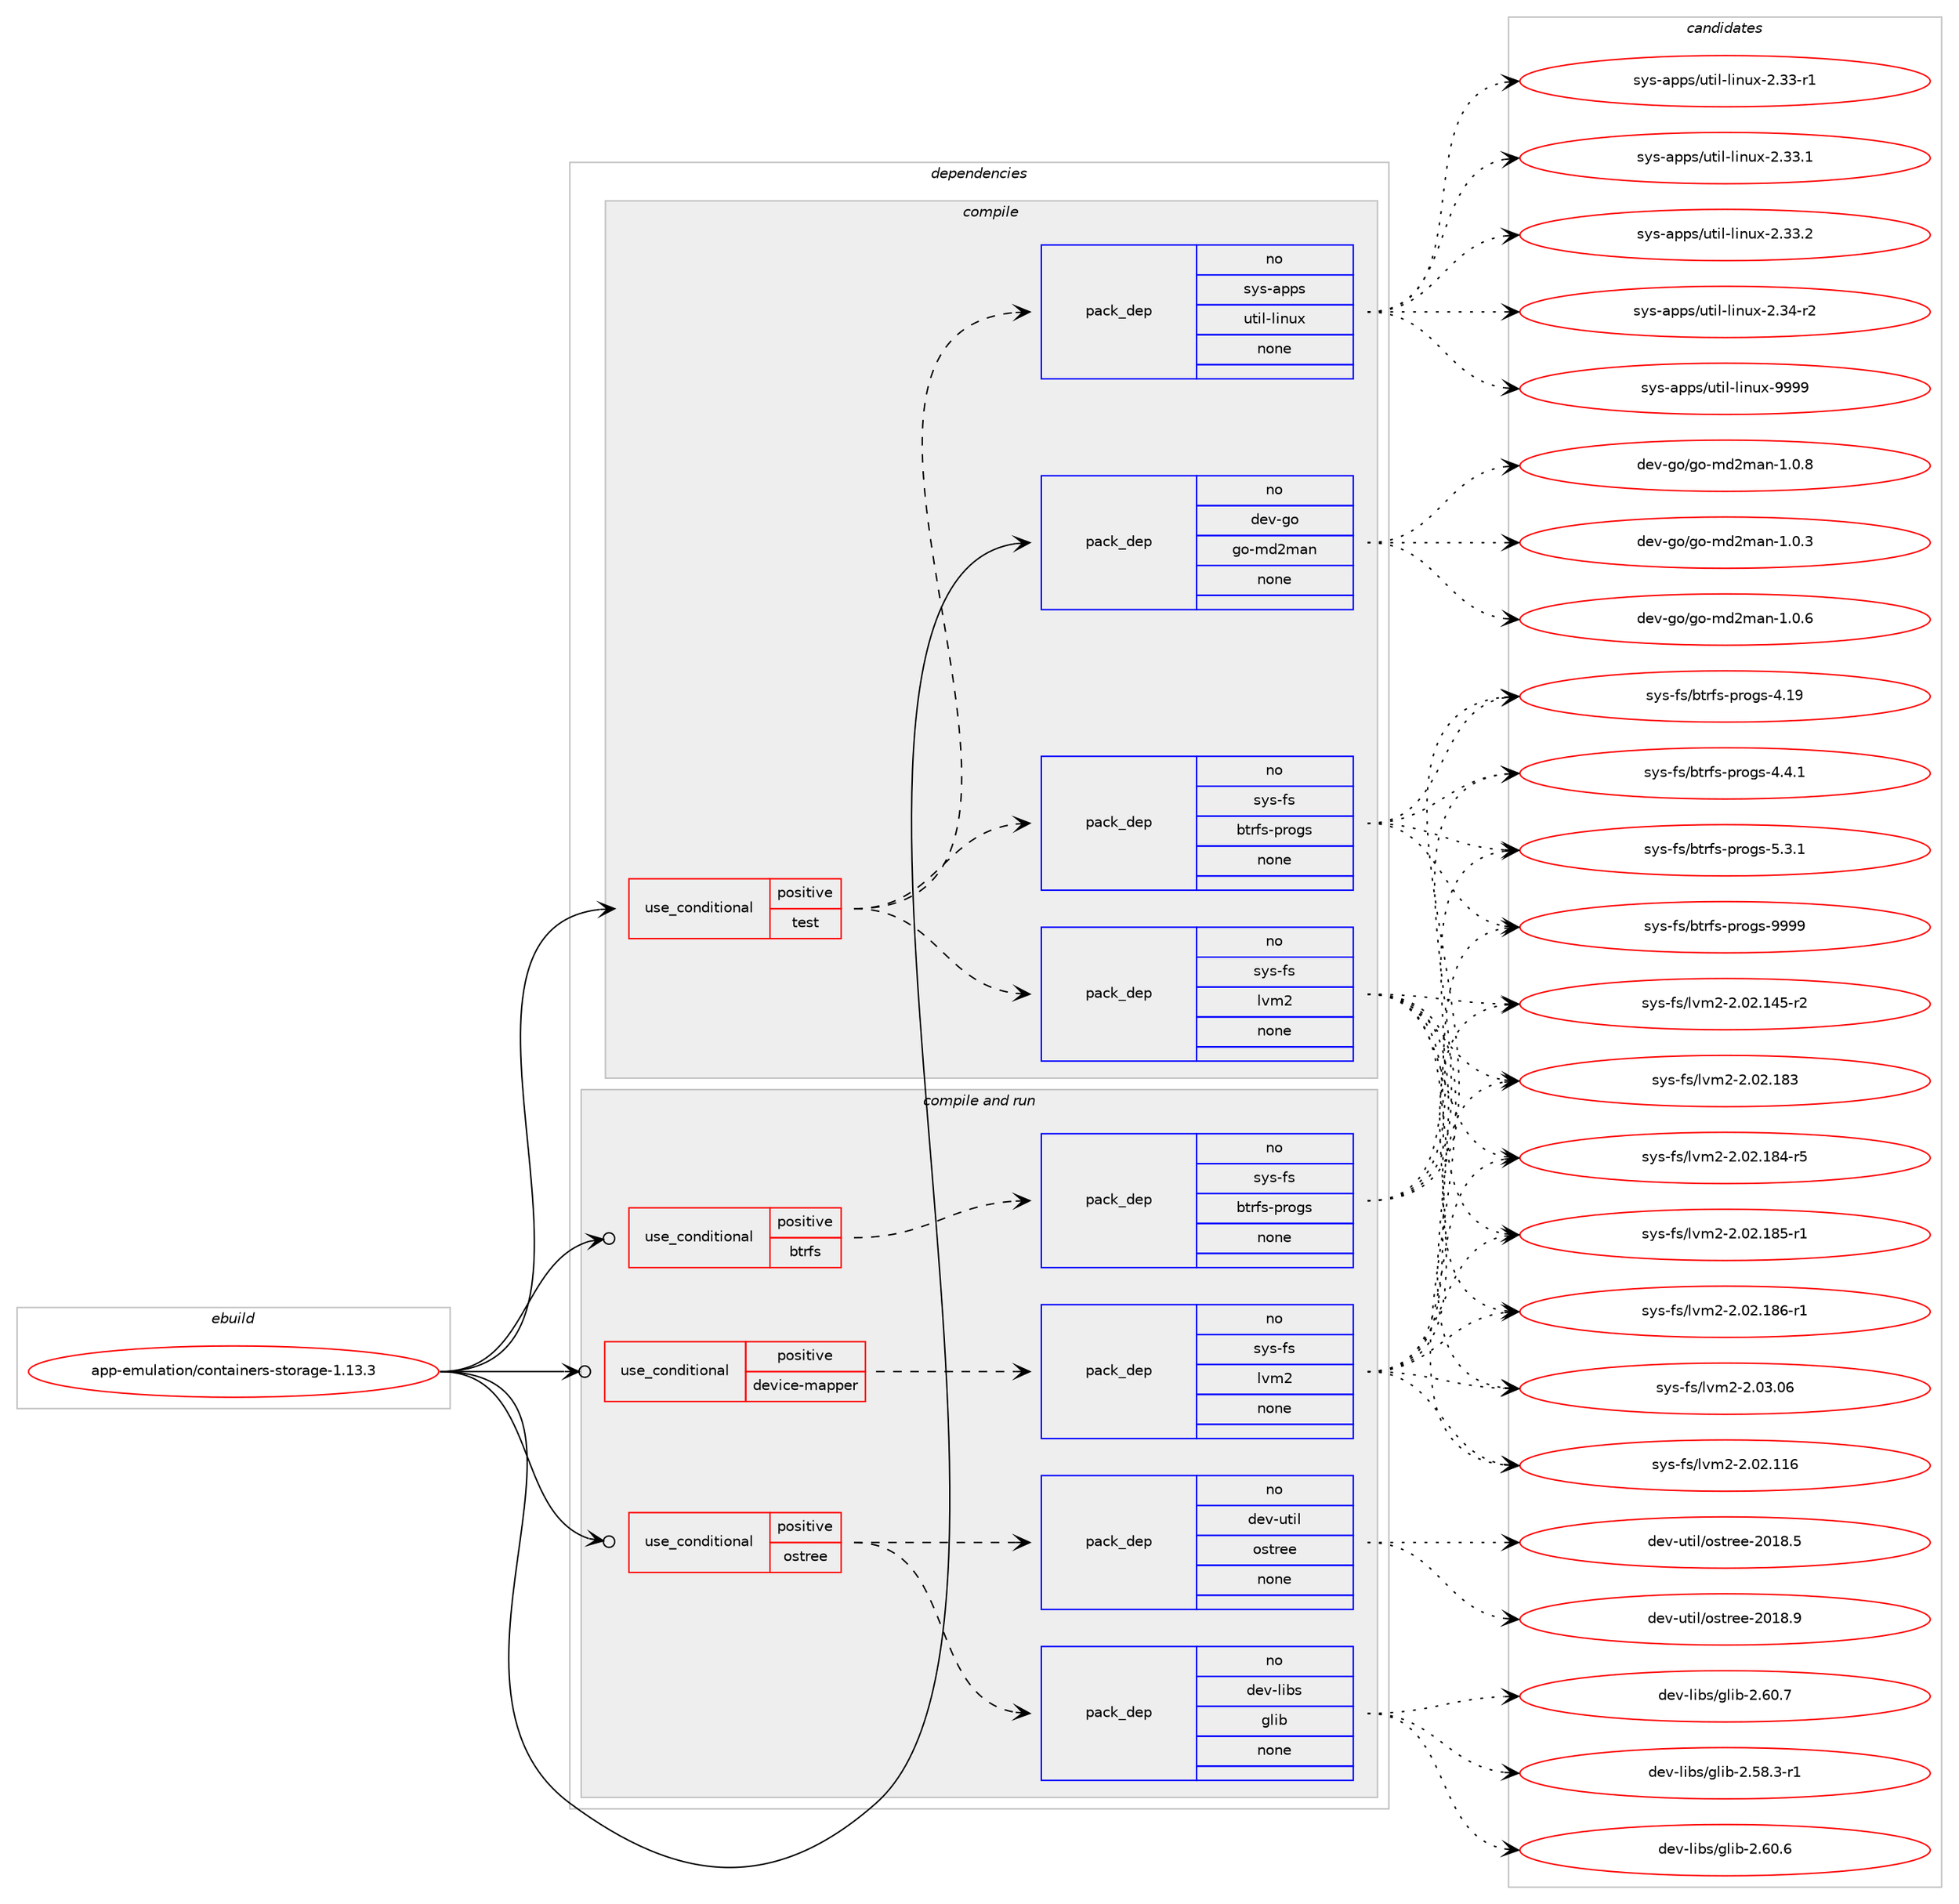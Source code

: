 digraph prolog {

# *************
# Graph options
# *************

newrank=true;
concentrate=true;
compound=true;
graph [rankdir=LR,fontname=Helvetica,fontsize=10,ranksep=1.5];#, ranksep=2.5, nodesep=0.2];
edge  [arrowhead=vee];
node  [fontname=Helvetica,fontsize=10];

# **********
# The ebuild
# **********

subgraph cluster_leftcol {
color=gray;
rank=same;
label=<<i>ebuild</i>>;
id [label="app-emulation/containers-storage-1.13.3", color=red, width=4, href="../app-emulation/containers-storage-1.13.3.svg"];
}

# ****************
# The dependencies
# ****************

subgraph cluster_midcol {
color=gray;
label=<<i>dependencies</i>>;
subgraph cluster_compile {
fillcolor="#eeeeee";
style=filled;
label=<<i>compile</i>>;
subgraph cond115080 {
dependency483413 [label=<<TABLE BORDER="0" CELLBORDER="1" CELLSPACING="0" CELLPADDING="4"><TR><TD ROWSPAN="3" CELLPADDING="10">use_conditional</TD></TR><TR><TD>positive</TD></TR><TR><TD>test</TD></TR></TABLE>>, shape=none, color=red];
subgraph pack359539 {
dependency483414 [label=<<TABLE BORDER="0" CELLBORDER="1" CELLSPACING="0" CELLPADDING="4" WIDTH="220"><TR><TD ROWSPAN="6" CELLPADDING="30">pack_dep</TD></TR><TR><TD WIDTH="110">no</TD></TR><TR><TD>sys-fs</TD></TR><TR><TD>btrfs-progs</TD></TR><TR><TD>none</TD></TR><TR><TD></TD></TR></TABLE>>, shape=none, color=blue];
}
dependency483413:e -> dependency483414:w [weight=20,style="dashed",arrowhead="vee"];
subgraph pack359540 {
dependency483415 [label=<<TABLE BORDER="0" CELLBORDER="1" CELLSPACING="0" CELLPADDING="4" WIDTH="220"><TR><TD ROWSPAN="6" CELLPADDING="30">pack_dep</TD></TR><TR><TD WIDTH="110">no</TD></TR><TR><TD>sys-fs</TD></TR><TR><TD>lvm2</TD></TR><TR><TD>none</TD></TR><TR><TD></TD></TR></TABLE>>, shape=none, color=blue];
}
dependency483413:e -> dependency483415:w [weight=20,style="dashed",arrowhead="vee"];
subgraph pack359541 {
dependency483416 [label=<<TABLE BORDER="0" CELLBORDER="1" CELLSPACING="0" CELLPADDING="4" WIDTH="220"><TR><TD ROWSPAN="6" CELLPADDING="30">pack_dep</TD></TR><TR><TD WIDTH="110">no</TD></TR><TR><TD>sys-apps</TD></TR><TR><TD>util-linux</TD></TR><TR><TD>none</TD></TR><TR><TD></TD></TR></TABLE>>, shape=none, color=blue];
}
dependency483413:e -> dependency483416:w [weight=20,style="dashed",arrowhead="vee"];
}
id:e -> dependency483413:w [weight=20,style="solid",arrowhead="vee"];
subgraph pack359542 {
dependency483417 [label=<<TABLE BORDER="0" CELLBORDER="1" CELLSPACING="0" CELLPADDING="4" WIDTH="220"><TR><TD ROWSPAN="6" CELLPADDING="30">pack_dep</TD></TR><TR><TD WIDTH="110">no</TD></TR><TR><TD>dev-go</TD></TR><TR><TD>go-md2man</TD></TR><TR><TD>none</TD></TR><TR><TD></TD></TR></TABLE>>, shape=none, color=blue];
}
id:e -> dependency483417:w [weight=20,style="solid",arrowhead="vee"];
}
subgraph cluster_compileandrun {
fillcolor="#eeeeee";
style=filled;
label=<<i>compile and run</i>>;
subgraph cond115081 {
dependency483418 [label=<<TABLE BORDER="0" CELLBORDER="1" CELLSPACING="0" CELLPADDING="4"><TR><TD ROWSPAN="3" CELLPADDING="10">use_conditional</TD></TR><TR><TD>positive</TD></TR><TR><TD>btrfs</TD></TR></TABLE>>, shape=none, color=red];
subgraph pack359543 {
dependency483419 [label=<<TABLE BORDER="0" CELLBORDER="1" CELLSPACING="0" CELLPADDING="4" WIDTH="220"><TR><TD ROWSPAN="6" CELLPADDING="30">pack_dep</TD></TR><TR><TD WIDTH="110">no</TD></TR><TR><TD>sys-fs</TD></TR><TR><TD>btrfs-progs</TD></TR><TR><TD>none</TD></TR><TR><TD></TD></TR></TABLE>>, shape=none, color=blue];
}
dependency483418:e -> dependency483419:w [weight=20,style="dashed",arrowhead="vee"];
}
id:e -> dependency483418:w [weight=20,style="solid",arrowhead="odotvee"];
subgraph cond115082 {
dependency483420 [label=<<TABLE BORDER="0" CELLBORDER="1" CELLSPACING="0" CELLPADDING="4"><TR><TD ROWSPAN="3" CELLPADDING="10">use_conditional</TD></TR><TR><TD>positive</TD></TR><TR><TD>device-mapper</TD></TR></TABLE>>, shape=none, color=red];
subgraph pack359544 {
dependency483421 [label=<<TABLE BORDER="0" CELLBORDER="1" CELLSPACING="0" CELLPADDING="4" WIDTH="220"><TR><TD ROWSPAN="6" CELLPADDING="30">pack_dep</TD></TR><TR><TD WIDTH="110">no</TD></TR><TR><TD>sys-fs</TD></TR><TR><TD>lvm2</TD></TR><TR><TD>none</TD></TR><TR><TD></TD></TR></TABLE>>, shape=none, color=blue];
}
dependency483420:e -> dependency483421:w [weight=20,style="dashed",arrowhead="vee"];
}
id:e -> dependency483420:w [weight=20,style="solid",arrowhead="odotvee"];
subgraph cond115083 {
dependency483422 [label=<<TABLE BORDER="0" CELLBORDER="1" CELLSPACING="0" CELLPADDING="4"><TR><TD ROWSPAN="3" CELLPADDING="10">use_conditional</TD></TR><TR><TD>positive</TD></TR><TR><TD>ostree</TD></TR></TABLE>>, shape=none, color=red];
subgraph pack359545 {
dependency483423 [label=<<TABLE BORDER="0" CELLBORDER="1" CELLSPACING="0" CELLPADDING="4" WIDTH="220"><TR><TD ROWSPAN="6" CELLPADDING="30">pack_dep</TD></TR><TR><TD WIDTH="110">no</TD></TR><TR><TD>dev-libs</TD></TR><TR><TD>glib</TD></TR><TR><TD>none</TD></TR><TR><TD></TD></TR></TABLE>>, shape=none, color=blue];
}
dependency483422:e -> dependency483423:w [weight=20,style="dashed",arrowhead="vee"];
subgraph pack359546 {
dependency483424 [label=<<TABLE BORDER="0" CELLBORDER="1" CELLSPACING="0" CELLPADDING="4" WIDTH="220"><TR><TD ROWSPAN="6" CELLPADDING="30">pack_dep</TD></TR><TR><TD WIDTH="110">no</TD></TR><TR><TD>dev-util</TD></TR><TR><TD>ostree</TD></TR><TR><TD>none</TD></TR><TR><TD></TD></TR></TABLE>>, shape=none, color=blue];
}
dependency483422:e -> dependency483424:w [weight=20,style="dashed",arrowhead="vee"];
}
id:e -> dependency483422:w [weight=20,style="solid",arrowhead="odotvee"];
}
subgraph cluster_run {
fillcolor="#eeeeee";
style=filled;
label=<<i>run</i>>;
}
}

# **************
# The candidates
# **************

subgraph cluster_choices {
rank=same;
color=gray;
label=<<i>candidates</i>>;

subgraph choice359539 {
color=black;
nodesep=1;
choice115121115451021154798116114102115451121141111031154552464957 [label="sys-fs/btrfs-progs-4.19", color=red, width=4,href="../sys-fs/btrfs-progs-4.19.svg"];
choice11512111545102115479811611410211545112114111103115455246524649 [label="sys-fs/btrfs-progs-4.4.1", color=red, width=4,href="../sys-fs/btrfs-progs-4.4.1.svg"];
choice11512111545102115479811611410211545112114111103115455346514649 [label="sys-fs/btrfs-progs-5.3.1", color=red, width=4,href="../sys-fs/btrfs-progs-5.3.1.svg"];
choice115121115451021154798116114102115451121141111031154557575757 [label="sys-fs/btrfs-progs-9999", color=red, width=4,href="../sys-fs/btrfs-progs-9999.svg"];
dependency483414:e -> choice115121115451021154798116114102115451121141111031154552464957:w [style=dotted,weight="100"];
dependency483414:e -> choice11512111545102115479811611410211545112114111103115455246524649:w [style=dotted,weight="100"];
dependency483414:e -> choice11512111545102115479811611410211545112114111103115455346514649:w [style=dotted,weight="100"];
dependency483414:e -> choice115121115451021154798116114102115451121141111031154557575757:w [style=dotted,weight="100"];
}
subgraph choice359540 {
color=black;
nodesep=1;
choice115121115451021154710811810950455046485046494954 [label="sys-fs/lvm2-2.02.116", color=red, width=4,href="../sys-fs/lvm2-2.02.116.svg"];
choice1151211154510211547108118109504550464850464952534511450 [label="sys-fs/lvm2-2.02.145-r2", color=red, width=4,href="../sys-fs/lvm2-2.02.145-r2.svg"];
choice115121115451021154710811810950455046485046495651 [label="sys-fs/lvm2-2.02.183", color=red, width=4,href="../sys-fs/lvm2-2.02.183.svg"];
choice1151211154510211547108118109504550464850464956524511453 [label="sys-fs/lvm2-2.02.184-r5", color=red, width=4,href="../sys-fs/lvm2-2.02.184-r5.svg"];
choice1151211154510211547108118109504550464850464956534511449 [label="sys-fs/lvm2-2.02.185-r1", color=red, width=4,href="../sys-fs/lvm2-2.02.185-r1.svg"];
choice1151211154510211547108118109504550464850464956544511449 [label="sys-fs/lvm2-2.02.186-r1", color=red, width=4,href="../sys-fs/lvm2-2.02.186-r1.svg"];
choice1151211154510211547108118109504550464851464854 [label="sys-fs/lvm2-2.03.06", color=red, width=4,href="../sys-fs/lvm2-2.03.06.svg"];
dependency483415:e -> choice115121115451021154710811810950455046485046494954:w [style=dotted,weight="100"];
dependency483415:e -> choice1151211154510211547108118109504550464850464952534511450:w [style=dotted,weight="100"];
dependency483415:e -> choice115121115451021154710811810950455046485046495651:w [style=dotted,weight="100"];
dependency483415:e -> choice1151211154510211547108118109504550464850464956524511453:w [style=dotted,weight="100"];
dependency483415:e -> choice1151211154510211547108118109504550464850464956534511449:w [style=dotted,weight="100"];
dependency483415:e -> choice1151211154510211547108118109504550464850464956544511449:w [style=dotted,weight="100"];
dependency483415:e -> choice1151211154510211547108118109504550464851464854:w [style=dotted,weight="100"];
}
subgraph choice359541 {
color=black;
nodesep=1;
choice1151211154597112112115471171161051084510810511011712045504651514511449 [label="sys-apps/util-linux-2.33-r1", color=red, width=4,href="../sys-apps/util-linux-2.33-r1.svg"];
choice1151211154597112112115471171161051084510810511011712045504651514649 [label="sys-apps/util-linux-2.33.1", color=red, width=4,href="../sys-apps/util-linux-2.33.1.svg"];
choice1151211154597112112115471171161051084510810511011712045504651514650 [label="sys-apps/util-linux-2.33.2", color=red, width=4,href="../sys-apps/util-linux-2.33.2.svg"];
choice1151211154597112112115471171161051084510810511011712045504651524511450 [label="sys-apps/util-linux-2.34-r2", color=red, width=4,href="../sys-apps/util-linux-2.34-r2.svg"];
choice115121115459711211211547117116105108451081051101171204557575757 [label="sys-apps/util-linux-9999", color=red, width=4,href="../sys-apps/util-linux-9999.svg"];
dependency483416:e -> choice1151211154597112112115471171161051084510810511011712045504651514511449:w [style=dotted,weight="100"];
dependency483416:e -> choice1151211154597112112115471171161051084510810511011712045504651514649:w [style=dotted,weight="100"];
dependency483416:e -> choice1151211154597112112115471171161051084510810511011712045504651514650:w [style=dotted,weight="100"];
dependency483416:e -> choice1151211154597112112115471171161051084510810511011712045504651524511450:w [style=dotted,weight="100"];
dependency483416:e -> choice115121115459711211211547117116105108451081051101171204557575757:w [style=dotted,weight="100"];
}
subgraph choice359542 {
color=black;
nodesep=1;
choice1001011184510311147103111451091005010997110454946484651 [label="dev-go/go-md2man-1.0.3", color=red, width=4,href="../dev-go/go-md2man-1.0.3.svg"];
choice1001011184510311147103111451091005010997110454946484654 [label="dev-go/go-md2man-1.0.6", color=red, width=4,href="../dev-go/go-md2man-1.0.6.svg"];
choice1001011184510311147103111451091005010997110454946484656 [label="dev-go/go-md2man-1.0.8", color=red, width=4,href="../dev-go/go-md2man-1.0.8.svg"];
dependency483417:e -> choice1001011184510311147103111451091005010997110454946484651:w [style=dotted,weight="100"];
dependency483417:e -> choice1001011184510311147103111451091005010997110454946484654:w [style=dotted,weight="100"];
dependency483417:e -> choice1001011184510311147103111451091005010997110454946484656:w [style=dotted,weight="100"];
}
subgraph choice359543 {
color=black;
nodesep=1;
choice115121115451021154798116114102115451121141111031154552464957 [label="sys-fs/btrfs-progs-4.19", color=red, width=4,href="../sys-fs/btrfs-progs-4.19.svg"];
choice11512111545102115479811611410211545112114111103115455246524649 [label="sys-fs/btrfs-progs-4.4.1", color=red, width=4,href="../sys-fs/btrfs-progs-4.4.1.svg"];
choice11512111545102115479811611410211545112114111103115455346514649 [label="sys-fs/btrfs-progs-5.3.1", color=red, width=4,href="../sys-fs/btrfs-progs-5.3.1.svg"];
choice115121115451021154798116114102115451121141111031154557575757 [label="sys-fs/btrfs-progs-9999", color=red, width=4,href="../sys-fs/btrfs-progs-9999.svg"];
dependency483419:e -> choice115121115451021154798116114102115451121141111031154552464957:w [style=dotted,weight="100"];
dependency483419:e -> choice11512111545102115479811611410211545112114111103115455246524649:w [style=dotted,weight="100"];
dependency483419:e -> choice11512111545102115479811611410211545112114111103115455346514649:w [style=dotted,weight="100"];
dependency483419:e -> choice115121115451021154798116114102115451121141111031154557575757:w [style=dotted,weight="100"];
}
subgraph choice359544 {
color=black;
nodesep=1;
choice115121115451021154710811810950455046485046494954 [label="sys-fs/lvm2-2.02.116", color=red, width=4,href="../sys-fs/lvm2-2.02.116.svg"];
choice1151211154510211547108118109504550464850464952534511450 [label="sys-fs/lvm2-2.02.145-r2", color=red, width=4,href="../sys-fs/lvm2-2.02.145-r2.svg"];
choice115121115451021154710811810950455046485046495651 [label="sys-fs/lvm2-2.02.183", color=red, width=4,href="../sys-fs/lvm2-2.02.183.svg"];
choice1151211154510211547108118109504550464850464956524511453 [label="sys-fs/lvm2-2.02.184-r5", color=red, width=4,href="../sys-fs/lvm2-2.02.184-r5.svg"];
choice1151211154510211547108118109504550464850464956534511449 [label="sys-fs/lvm2-2.02.185-r1", color=red, width=4,href="../sys-fs/lvm2-2.02.185-r1.svg"];
choice1151211154510211547108118109504550464850464956544511449 [label="sys-fs/lvm2-2.02.186-r1", color=red, width=4,href="../sys-fs/lvm2-2.02.186-r1.svg"];
choice1151211154510211547108118109504550464851464854 [label="sys-fs/lvm2-2.03.06", color=red, width=4,href="../sys-fs/lvm2-2.03.06.svg"];
dependency483421:e -> choice115121115451021154710811810950455046485046494954:w [style=dotted,weight="100"];
dependency483421:e -> choice1151211154510211547108118109504550464850464952534511450:w [style=dotted,weight="100"];
dependency483421:e -> choice115121115451021154710811810950455046485046495651:w [style=dotted,weight="100"];
dependency483421:e -> choice1151211154510211547108118109504550464850464956524511453:w [style=dotted,weight="100"];
dependency483421:e -> choice1151211154510211547108118109504550464850464956534511449:w [style=dotted,weight="100"];
dependency483421:e -> choice1151211154510211547108118109504550464850464956544511449:w [style=dotted,weight="100"];
dependency483421:e -> choice1151211154510211547108118109504550464851464854:w [style=dotted,weight="100"];
}
subgraph choice359545 {
color=black;
nodesep=1;
choice10010111845108105981154710310810598455046535646514511449 [label="dev-libs/glib-2.58.3-r1", color=red, width=4,href="../dev-libs/glib-2.58.3-r1.svg"];
choice1001011184510810598115471031081059845504654484654 [label="dev-libs/glib-2.60.6", color=red, width=4,href="../dev-libs/glib-2.60.6.svg"];
choice1001011184510810598115471031081059845504654484655 [label="dev-libs/glib-2.60.7", color=red, width=4,href="../dev-libs/glib-2.60.7.svg"];
dependency483423:e -> choice10010111845108105981154710310810598455046535646514511449:w [style=dotted,weight="100"];
dependency483423:e -> choice1001011184510810598115471031081059845504654484654:w [style=dotted,weight="100"];
dependency483423:e -> choice1001011184510810598115471031081059845504654484655:w [style=dotted,weight="100"];
}
subgraph choice359546 {
color=black;
nodesep=1;
choice100101118451171161051084711111511611410110145504849564653 [label="dev-util/ostree-2018.5", color=red, width=4,href="../dev-util/ostree-2018.5.svg"];
choice100101118451171161051084711111511611410110145504849564657 [label="dev-util/ostree-2018.9", color=red, width=4,href="../dev-util/ostree-2018.9.svg"];
dependency483424:e -> choice100101118451171161051084711111511611410110145504849564653:w [style=dotted,weight="100"];
dependency483424:e -> choice100101118451171161051084711111511611410110145504849564657:w [style=dotted,weight="100"];
}
}

}

